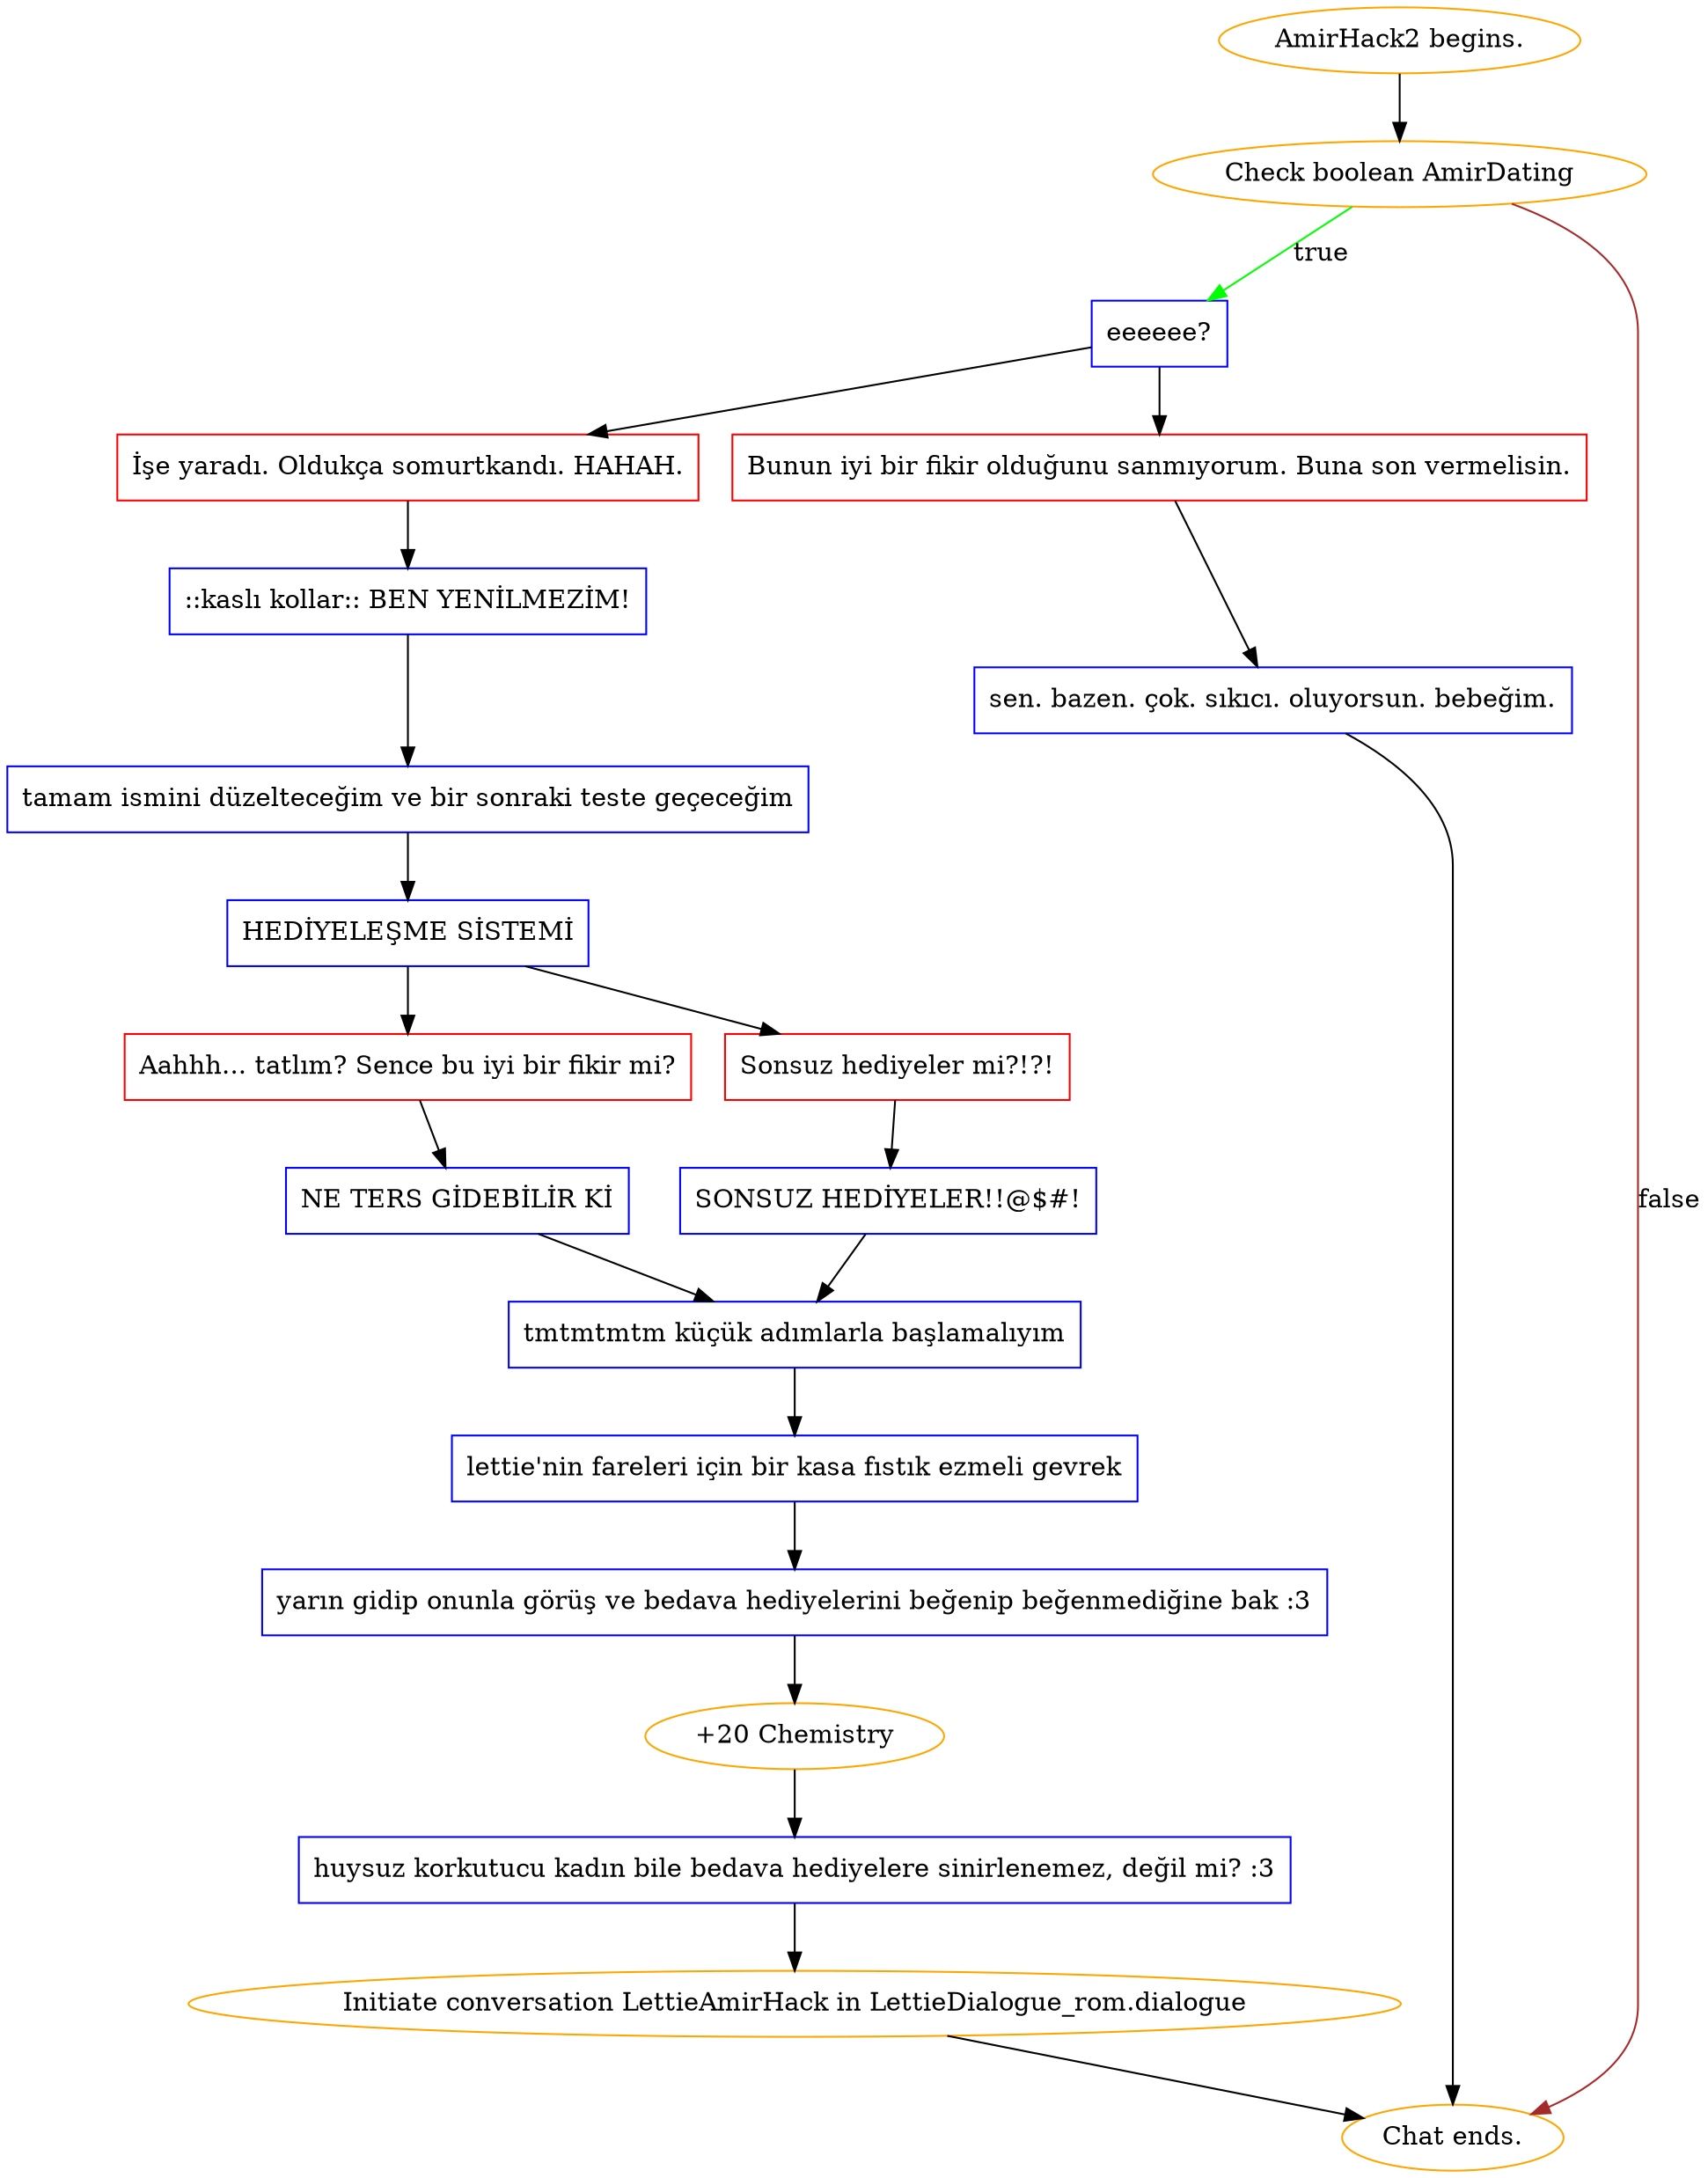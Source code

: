 digraph {
	"AmirHack2 begins." [color=orange];
		"AmirHack2 begins." -> j1974262334;
	j1974262334 [label="Check boolean AmirDating",color=orange];
		j1974262334 -> j432135998 [label=true,color=green];
		j1974262334 -> "Chat ends." [label=false,color=brown];
	j432135998 [label="eeeeee?",shape=box,color=blue];
		j432135998 -> j3433482490;
		j432135998 -> j2092248547;
	"Chat ends." [color=orange];
	j3433482490 [label="İşe yaradı. Oldukça somurtkandı. HAHAH.",shape=box,color=red];
		j3433482490 -> j1616903066;
	j2092248547 [label="Bunun iyi bir fikir olduğunu sanmıyorum. Buna son vermelisin.",shape=box,color=red];
		j2092248547 -> j964684449;
	j1616903066 [label="::kaslı kollar:: BEN YENİLMEZİM!",shape=box,color=blue];
		j1616903066 -> j342995716;
	j964684449 [label="sen. bazen. çok. sıkıcı. oluyorsun. bebeğim.",shape=box,color=blue];
		j964684449 -> "Chat ends.";
	j342995716 [label="tamam ismini düzelteceğim ve bir sonraki teste geçeceğim",shape=box,color=blue];
		j342995716 -> j4187514065;
	j4187514065 [label="HEDİYELEŞME SİSTEMİ",shape=box,color=blue];
		j4187514065 -> j90265247;
		j4187514065 -> j2199243793;
	j90265247 [label="Aahhh... tatlım? Sence bu iyi bir fikir mi?",shape=box,color=red];
		j90265247 -> j1669332760;
	j2199243793 [label="Sonsuz hediyeler mi?!?!",shape=box,color=red];
		j2199243793 -> j378669561;
	j1669332760 [label="NE TERS GİDEBİLİR Kİ",shape=box,color=blue];
		j1669332760 -> j2087035610;
	j378669561 [label="SONSUZ HEDİYELER!!@$#!",shape=box,color=blue];
		j378669561 -> j2087035610;
	j2087035610 [label="tmtmtmtm küçük adımlarla başlamalıyım",shape=box,color=blue];
		j2087035610 -> j2513111473;
	j2513111473 [label="lettie'nin fareleri için bir kasa fıstık ezmeli gevrek",shape=box,color=blue];
		j2513111473 -> j1285037991;
	j1285037991 [label="yarın gidip onunla görüş ve bedava hediyelerini beğenip beğenmediğine bak :3",shape=box,color=blue];
		j1285037991 -> j1404065886;
	j1404065886 [label="+20 Chemistry",color=orange];
		j1404065886 -> j3899023242;
	j3899023242 [label="huysuz korkutucu kadın bile bedava hediyelere sinirlenemez, değil mi? :3",shape=box,color=blue];
		j3899023242 -> "Initiate conversation LettieAmirHack in LettieDialogue_rom.dialogue";
	"Initiate conversation LettieAmirHack in LettieDialogue_rom.dialogue" [label="Initiate conversation LettieAmirHack in LettieDialogue_rom.dialogue",color=orange];
		"Initiate conversation LettieAmirHack in LettieDialogue_rom.dialogue" -> "Chat ends.";
}